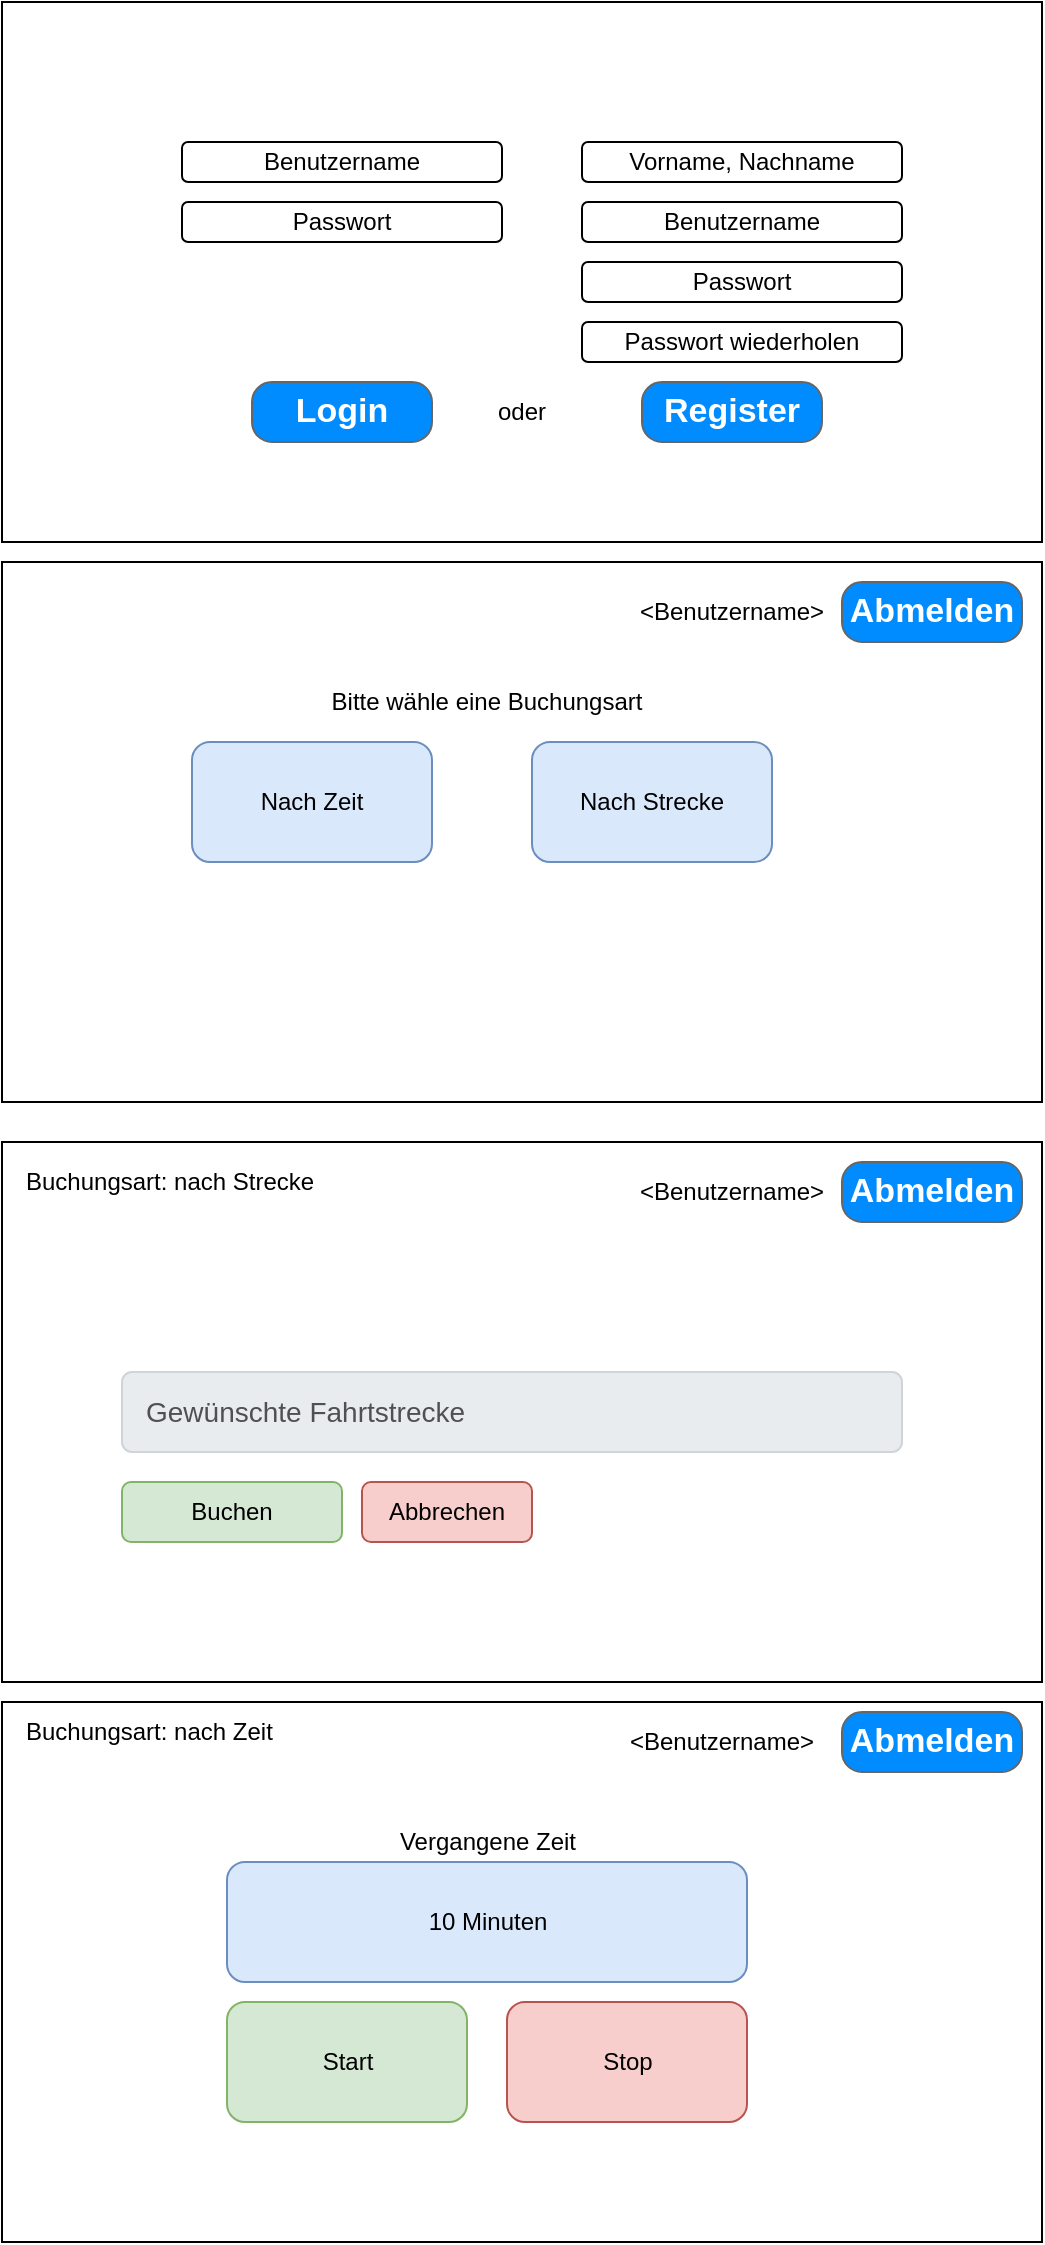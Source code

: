 <mxfile version="14.7.3" type="device"><diagram id="Z2prlnyNNI8oQj-BtV-Q" name="Page-1"><mxGraphModel dx="813" dy="459" grid="1" gridSize="10" guides="1" tooltips="1" connect="1" arrows="1" fold="1" page="1" pageScale="1" pageWidth="850" pageHeight="1100" math="0" shadow="0"><root><mxCell id="0"/><mxCell id="1" parent="0"/><mxCell id="PaJeJ3NogBK9-cxrS7Ju-1" value="" style="rounded=0;whiteSpace=wrap;html=1;" vertex="1" parent="1"><mxGeometry x="40" y="40" width="520" height="270" as="geometry"/></mxCell><mxCell id="PaJeJ3NogBK9-cxrS7Ju-9" value="Register" style="strokeWidth=1;shadow=0;dashed=0;align=center;html=1;shape=mxgraph.mockup.buttons.button;strokeColor=#666666;fontColor=#ffffff;mainText=;buttonStyle=round;fontSize=17;fontStyle=1;fillColor=#008cff;whiteSpace=wrap;" vertex="1" parent="1"><mxGeometry x="360" y="230" width="90" height="30" as="geometry"/></mxCell><mxCell id="PaJeJ3NogBK9-cxrS7Ju-10" value="Login" style="strokeWidth=1;shadow=0;dashed=0;align=center;html=1;shape=mxgraph.mockup.buttons.button;strokeColor=#666666;fontColor=#ffffff;mainText=;buttonStyle=round;fontSize=17;fontStyle=1;fillColor=#008cff;whiteSpace=wrap;" vertex="1" parent="1"><mxGeometry x="165" y="230" width="90" height="30" as="geometry"/></mxCell><mxCell id="PaJeJ3NogBK9-cxrS7Ju-26" value="" style="rounded=0;whiteSpace=wrap;html=1;" vertex="1" parent="1"><mxGeometry x="40" y="320" width="520" height="270" as="geometry"/></mxCell><mxCell id="PaJeJ3NogBK9-cxrS7Ju-32" value="Vorname, Nachname" style="rounded=1;whiteSpace=wrap;html=1;fillColor=#ffffff;" vertex="1" parent="1"><mxGeometry x="330" y="110" width="160" height="20" as="geometry"/></mxCell><mxCell id="PaJeJ3NogBK9-cxrS7Ju-33" value="Benutzername" style="rounded=1;whiteSpace=wrap;html=1;fillColor=#ffffff;" vertex="1" parent="1"><mxGeometry x="330" y="140" width="160" height="20" as="geometry"/></mxCell><mxCell id="PaJeJ3NogBK9-cxrS7Ju-34" value="Passwort" style="rounded=1;whiteSpace=wrap;html=1;fillColor=#ffffff;" vertex="1" parent="1"><mxGeometry x="330" y="170" width="160" height="20" as="geometry"/></mxCell><mxCell id="PaJeJ3NogBK9-cxrS7Ju-35" value="Passwort wiederholen" style="rounded=1;whiteSpace=wrap;html=1;fillColor=#ffffff;" vertex="1" parent="1"><mxGeometry x="330" y="200" width="160" height="20" as="geometry"/></mxCell><mxCell id="PaJeJ3NogBK9-cxrS7Ju-36" value="oder" style="text;html=1;strokeColor=none;fillColor=none;align=center;verticalAlign=middle;whiteSpace=wrap;rounded=0;" vertex="1" parent="1"><mxGeometry x="280" y="235" width="40" height="20" as="geometry"/></mxCell><mxCell id="PaJeJ3NogBK9-cxrS7Ju-38" value="Benutzername" style="rounded=1;whiteSpace=wrap;html=1;fillColor=#ffffff;" vertex="1" parent="1"><mxGeometry x="130" y="110" width="160" height="20" as="geometry"/></mxCell><mxCell id="PaJeJ3NogBK9-cxrS7Ju-39" value="Passwort" style="rounded=1;whiteSpace=wrap;html=1;fillColor=#ffffff;" vertex="1" parent="1"><mxGeometry x="130" y="140" width="160" height="20" as="geometry"/></mxCell><mxCell id="PaJeJ3NogBK9-cxrS7Ju-40" value="&amp;lt;Benutzername&amp;gt;" style="text;html=1;strokeColor=none;fillColor=none;align=center;verticalAlign=middle;whiteSpace=wrap;rounded=0;" vertex="1" parent="1"><mxGeometry x="385" y="335" width="40" height="20" as="geometry"/></mxCell><mxCell id="PaJeJ3NogBK9-cxrS7Ju-41" value="Abmelden" style="strokeWidth=1;shadow=0;dashed=0;align=center;html=1;shape=mxgraph.mockup.buttons.button;strokeColor=#666666;fontColor=#ffffff;mainText=;buttonStyle=round;fontSize=17;fontStyle=1;fillColor=#008cff;whiteSpace=wrap;" vertex="1" parent="1"><mxGeometry x="460" y="330" width="90" height="30" as="geometry"/></mxCell><mxCell id="PaJeJ3NogBK9-cxrS7Ju-42" value="Nach Zeit" style="rounded=1;whiteSpace=wrap;html=1;fillColor=#dae8fc;strokeColor=#6c8ebf;" vertex="1" parent="1"><mxGeometry x="135" y="410" width="120" height="60" as="geometry"/></mxCell><mxCell id="PaJeJ3NogBK9-cxrS7Ju-43" value="Nach Strecke" style="rounded=1;whiteSpace=wrap;html=1;fillColor=#dae8fc;strokeColor=#6c8ebf;" vertex="1" parent="1"><mxGeometry x="305" y="410" width="120" height="60" as="geometry"/></mxCell><mxCell id="PaJeJ3NogBK9-cxrS7Ju-44" value="Bitte wähle eine Buchungsart" style="text;html=1;strokeColor=none;fillColor=none;align=center;verticalAlign=middle;whiteSpace=wrap;rounded=0;" vertex="1" parent="1"><mxGeometry x="180" y="380" width="205" height="20" as="geometry"/></mxCell><mxCell id="PaJeJ3NogBK9-cxrS7Ju-45" value="" style="rounded=0;whiteSpace=wrap;html=1;" vertex="1" parent="1"><mxGeometry x="40" y="610" width="520" height="270" as="geometry"/></mxCell><mxCell id="PaJeJ3NogBK9-cxrS7Ju-46" value="&amp;lt;Benutzername&amp;gt;" style="text;html=1;strokeColor=none;fillColor=none;align=center;verticalAlign=middle;whiteSpace=wrap;rounded=0;" vertex="1" parent="1"><mxGeometry x="385" y="625" width="40" height="20" as="geometry"/></mxCell><mxCell id="PaJeJ3NogBK9-cxrS7Ju-47" value="Abmelden" style="strokeWidth=1;shadow=0;dashed=0;align=center;html=1;shape=mxgraph.mockup.buttons.button;strokeColor=#666666;fontColor=#ffffff;mainText=;buttonStyle=round;fontSize=17;fontStyle=1;fillColor=#008cff;whiteSpace=wrap;" vertex="1" parent="1"><mxGeometry x="460" y="620" width="90" height="30" as="geometry"/></mxCell><mxCell id="PaJeJ3NogBK9-cxrS7Ju-51" value="Gewünschte Fahrtstrecke" style="html=1;shadow=0;dashed=0;shape=mxgraph.bootstrap.rrect;rSize=5;strokeColor=#CED4DA;strokeWidth=1;fillColor=#E9ECEF;fontColor=#505050;whiteSpace=wrap;align=left;verticalAlign=middle;spacingLeft=10;fontSize=14;" vertex="1" parent="1"><mxGeometry x="100" y="725" width="390" height="40" as="geometry"/></mxCell><mxCell id="PaJeJ3NogBK9-cxrS7Ju-52" value="Buchungsart: nach Strecke" style="text;html=1;strokeColor=none;fillColor=none;align=left;verticalAlign=middle;whiteSpace=wrap;rounded=0;" vertex="1" parent="1"><mxGeometry x="50" y="620" width="280" height="20" as="geometry"/></mxCell><mxCell id="PaJeJ3NogBK9-cxrS7Ju-53" value="Buchen" style="rounded=1;whiteSpace=wrap;html=1;fillColor=#d5e8d4;strokeColor=#82b366;" vertex="1" parent="1"><mxGeometry x="100" y="780" width="110" height="30" as="geometry"/></mxCell><mxCell id="PaJeJ3NogBK9-cxrS7Ju-54" value="Abbrechen" style="rounded=1;whiteSpace=wrap;html=1;fillColor=#f8cecc;strokeColor=#b85450;" vertex="1" parent="1"><mxGeometry x="220" y="780" width="85" height="30" as="geometry"/></mxCell><mxCell id="PaJeJ3NogBK9-cxrS7Ju-55" value="" style="rounded=0;whiteSpace=wrap;html=1;" vertex="1" parent="1"><mxGeometry x="40" y="890" width="520" height="270" as="geometry"/></mxCell><mxCell id="PaJeJ3NogBK9-cxrS7Ju-56" value="&amp;lt;Benutzername&amp;gt;" style="text;html=1;strokeColor=none;fillColor=none;align=center;verticalAlign=middle;whiteSpace=wrap;rounded=0;" vertex="1" parent="1"><mxGeometry x="380" y="900" width="40" height="20" as="geometry"/></mxCell><mxCell id="PaJeJ3NogBK9-cxrS7Ju-57" value="Abmelden" style="strokeWidth=1;shadow=0;dashed=0;align=center;html=1;shape=mxgraph.mockup.buttons.button;strokeColor=#666666;fontColor=#ffffff;mainText=;buttonStyle=round;fontSize=17;fontStyle=1;fillColor=#008cff;whiteSpace=wrap;" vertex="1" parent="1"><mxGeometry x="460" y="895" width="90" height="30" as="geometry"/></mxCell><mxCell id="PaJeJ3NogBK9-cxrS7Ju-59" value="Buchungsart: nach Zeit" style="text;html=1;strokeColor=none;fillColor=none;align=left;verticalAlign=middle;whiteSpace=wrap;rounded=0;" vertex="1" parent="1"><mxGeometry x="50" y="895" width="280" height="20" as="geometry"/></mxCell><mxCell id="PaJeJ3NogBK9-cxrS7Ju-62" value="Start" style="rounded=1;whiteSpace=wrap;html=1;fillColor=#d5e8d4;strokeColor=#82b366;" vertex="1" parent="1"><mxGeometry x="152.5" y="1040" width="120" height="60" as="geometry"/></mxCell><mxCell id="PaJeJ3NogBK9-cxrS7Ju-63" value="Stop" style="rounded=1;whiteSpace=wrap;html=1;fillColor=#f8cecc;strokeColor=#b85450;" vertex="1" parent="1"><mxGeometry x="292.5" y="1040" width="120" height="60" as="geometry"/></mxCell><mxCell id="PaJeJ3NogBK9-cxrS7Ju-64" value="10 Minuten" style="rounded=1;whiteSpace=wrap;html=1;fillColor=#dae8fc;strokeColor=#6c8ebf;" vertex="1" parent="1"><mxGeometry x="152.5" y="970" width="260" height="60" as="geometry"/></mxCell><mxCell id="PaJeJ3NogBK9-cxrS7Ju-65" value="Vergangene Zeit" style="text;html=1;strokeColor=none;fillColor=none;align=center;verticalAlign=middle;whiteSpace=wrap;rounded=0;" vertex="1" parent="1"><mxGeometry x="222.5" y="950" width="120" height="20" as="geometry"/></mxCell></root></mxGraphModel></diagram></mxfile>